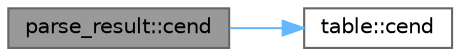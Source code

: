 digraph "parse_result::cend"
{
 // LATEX_PDF_SIZE
  bgcolor="transparent";
  edge [fontname=Helvetica,fontsize=10,labelfontname=Helvetica,labelfontsize=10];
  node [fontname=Helvetica,fontsize=10,shape=box,height=0.2,width=0.4];
  rankdir="LR";
  Node1 [id="Node000001",label="parse_result::cend",height=0.2,width=0.4,color="gray40", fillcolor="grey60", style="filled", fontcolor="black",tooltip=" "];
  Node1 -> Node2 [id="edge1_Node000001_Node000002",color="steelblue1",style="solid",tooltip=" "];
  Node2 [id="Node000002",label="table::cend",height=0.2,width=0.4,color="grey40", fillcolor="white", style="filled",URL="$classtable.html#ae222f3b89576ab6cfb0204fc99ff1519",tooltip="Returns an iterator to one-past-the-last key-value pair."];
}
